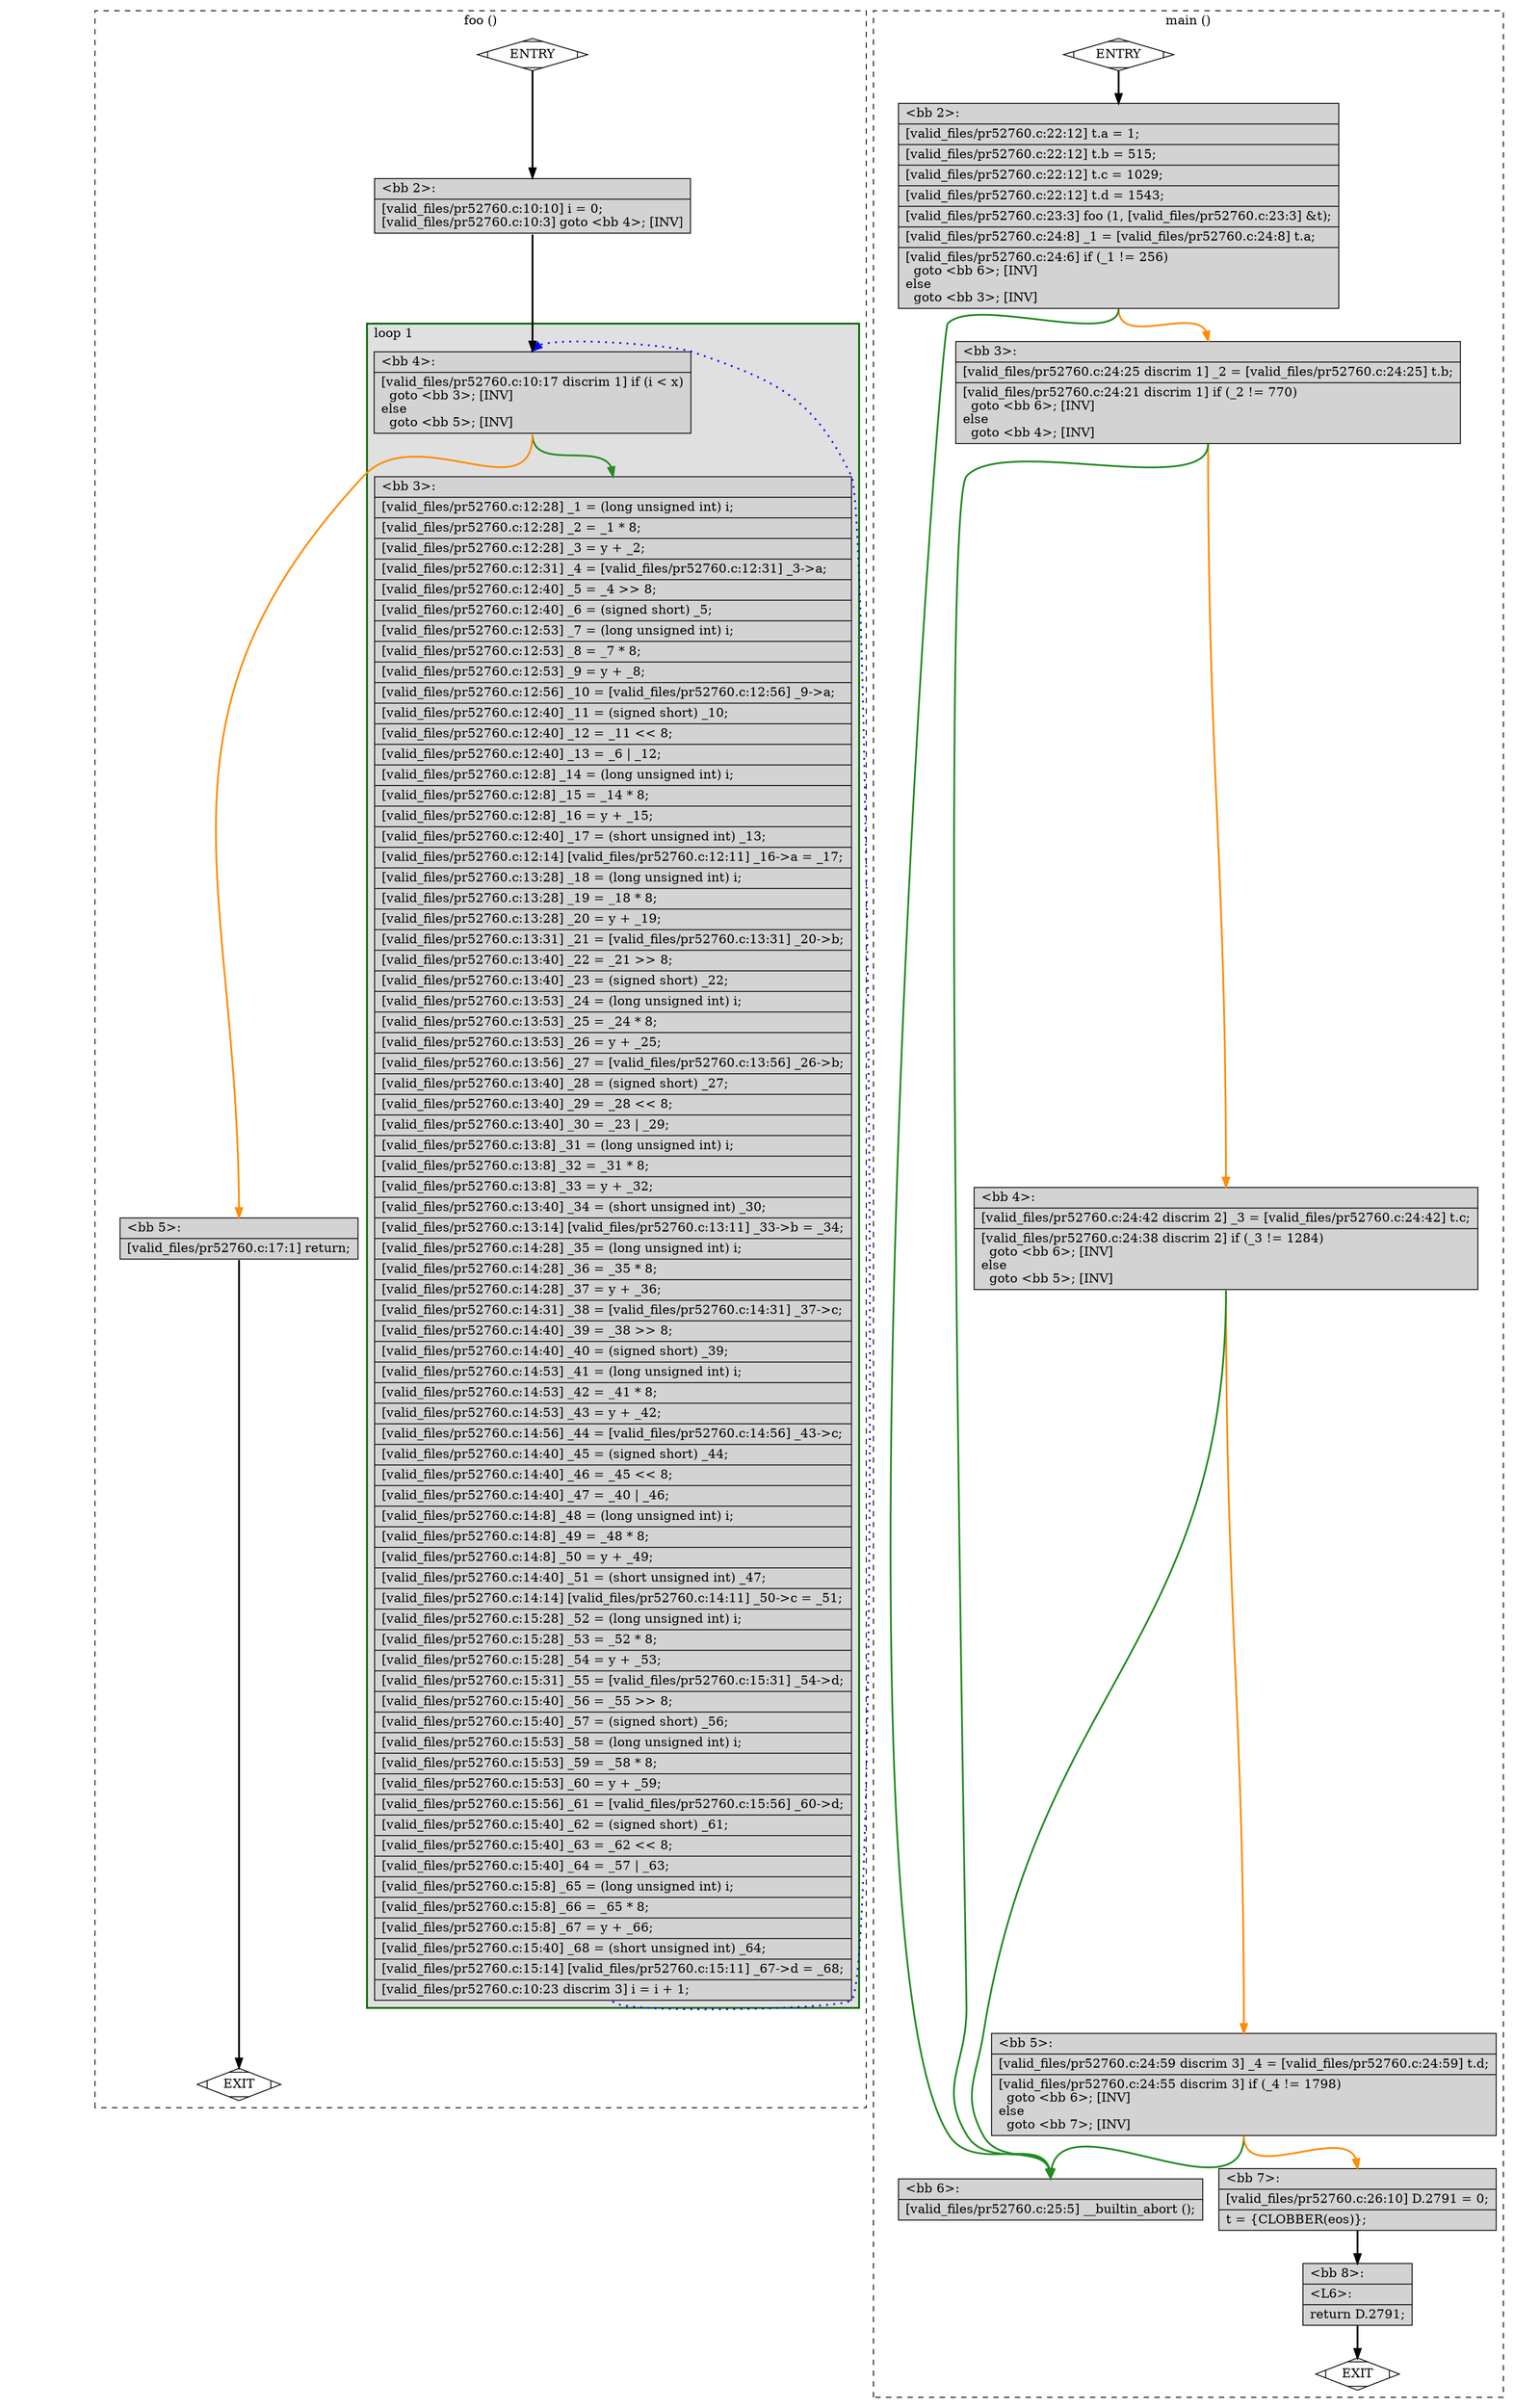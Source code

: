 digraph "a-pr52760.c.015t.cfg" {
overlap=false;
subgraph "cluster_foo" {
	style="dashed";
	color="black";
	label="foo ()";
	subgraph cluster_0_1 {
	style="filled";
	color="darkgreen";
	fillcolor="grey88";
	label="loop 1";
	labeljust=l;
	penwidth=2;
	fn_0_basic_block_4 [shape=record,style=filled,fillcolor=lightgrey,label="{\<bb\ 4\>:\l\
|[valid_files/pr52760.c:10:17\ discrim\ 1]\ if\ (i\ \<\ x)\l\
\ \ goto\ \<bb\ 3\>;\ [INV]\l\
else\l\
\ \ goto\ \<bb\ 5\>;\ [INV]\l\
}"];

	fn_0_basic_block_3 [shape=record,style=filled,fillcolor=lightgrey,label="{\<bb\ 3\>:\l\
|[valid_files/pr52760.c:12:28]\ _1\ =\ (long\ unsigned\ int)\ i;\l\
|[valid_files/pr52760.c:12:28]\ _2\ =\ _1\ *\ 8;\l\
|[valid_files/pr52760.c:12:28]\ _3\ =\ y\ +\ _2;\l\
|[valid_files/pr52760.c:12:31]\ _4\ =\ [valid_files/pr52760.c:12:31]\ _3-\>a;\l\
|[valid_files/pr52760.c:12:40]\ _5\ =\ _4\ \>\>\ 8;\l\
|[valid_files/pr52760.c:12:40]\ _6\ =\ (signed\ short)\ _5;\l\
|[valid_files/pr52760.c:12:53]\ _7\ =\ (long\ unsigned\ int)\ i;\l\
|[valid_files/pr52760.c:12:53]\ _8\ =\ _7\ *\ 8;\l\
|[valid_files/pr52760.c:12:53]\ _9\ =\ y\ +\ _8;\l\
|[valid_files/pr52760.c:12:56]\ _10\ =\ [valid_files/pr52760.c:12:56]\ _9-\>a;\l\
|[valid_files/pr52760.c:12:40]\ _11\ =\ (signed\ short)\ _10;\l\
|[valid_files/pr52760.c:12:40]\ _12\ =\ _11\ \<\<\ 8;\l\
|[valid_files/pr52760.c:12:40]\ _13\ =\ _6\ \|\ _12;\l\
|[valid_files/pr52760.c:12:8]\ _14\ =\ (long\ unsigned\ int)\ i;\l\
|[valid_files/pr52760.c:12:8]\ _15\ =\ _14\ *\ 8;\l\
|[valid_files/pr52760.c:12:8]\ _16\ =\ y\ +\ _15;\l\
|[valid_files/pr52760.c:12:40]\ _17\ =\ (short\ unsigned\ int)\ _13;\l\
|[valid_files/pr52760.c:12:14]\ [valid_files/pr52760.c:12:11]\ _16-\>a\ =\ _17;\l\
|[valid_files/pr52760.c:13:28]\ _18\ =\ (long\ unsigned\ int)\ i;\l\
|[valid_files/pr52760.c:13:28]\ _19\ =\ _18\ *\ 8;\l\
|[valid_files/pr52760.c:13:28]\ _20\ =\ y\ +\ _19;\l\
|[valid_files/pr52760.c:13:31]\ _21\ =\ [valid_files/pr52760.c:13:31]\ _20-\>b;\l\
|[valid_files/pr52760.c:13:40]\ _22\ =\ _21\ \>\>\ 8;\l\
|[valid_files/pr52760.c:13:40]\ _23\ =\ (signed\ short)\ _22;\l\
|[valid_files/pr52760.c:13:53]\ _24\ =\ (long\ unsigned\ int)\ i;\l\
|[valid_files/pr52760.c:13:53]\ _25\ =\ _24\ *\ 8;\l\
|[valid_files/pr52760.c:13:53]\ _26\ =\ y\ +\ _25;\l\
|[valid_files/pr52760.c:13:56]\ _27\ =\ [valid_files/pr52760.c:13:56]\ _26-\>b;\l\
|[valid_files/pr52760.c:13:40]\ _28\ =\ (signed\ short)\ _27;\l\
|[valid_files/pr52760.c:13:40]\ _29\ =\ _28\ \<\<\ 8;\l\
|[valid_files/pr52760.c:13:40]\ _30\ =\ _23\ \|\ _29;\l\
|[valid_files/pr52760.c:13:8]\ _31\ =\ (long\ unsigned\ int)\ i;\l\
|[valid_files/pr52760.c:13:8]\ _32\ =\ _31\ *\ 8;\l\
|[valid_files/pr52760.c:13:8]\ _33\ =\ y\ +\ _32;\l\
|[valid_files/pr52760.c:13:40]\ _34\ =\ (short\ unsigned\ int)\ _30;\l\
|[valid_files/pr52760.c:13:14]\ [valid_files/pr52760.c:13:11]\ _33-\>b\ =\ _34;\l\
|[valid_files/pr52760.c:14:28]\ _35\ =\ (long\ unsigned\ int)\ i;\l\
|[valid_files/pr52760.c:14:28]\ _36\ =\ _35\ *\ 8;\l\
|[valid_files/pr52760.c:14:28]\ _37\ =\ y\ +\ _36;\l\
|[valid_files/pr52760.c:14:31]\ _38\ =\ [valid_files/pr52760.c:14:31]\ _37-\>c;\l\
|[valid_files/pr52760.c:14:40]\ _39\ =\ _38\ \>\>\ 8;\l\
|[valid_files/pr52760.c:14:40]\ _40\ =\ (signed\ short)\ _39;\l\
|[valid_files/pr52760.c:14:53]\ _41\ =\ (long\ unsigned\ int)\ i;\l\
|[valid_files/pr52760.c:14:53]\ _42\ =\ _41\ *\ 8;\l\
|[valid_files/pr52760.c:14:53]\ _43\ =\ y\ +\ _42;\l\
|[valid_files/pr52760.c:14:56]\ _44\ =\ [valid_files/pr52760.c:14:56]\ _43-\>c;\l\
|[valid_files/pr52760.c:14:40]\ _45\ =\ (signed\ short)\ _44;\l\
|[valid_files/pr52760.c:14:40]\ _46\ =\ _45\ \<\<\ 8;\l\
|[valid_files/pr52760.c:14:40]\ _47\ =\ _40\ \|\ _46;\l\
|[valid_files/pr52760.c:14:8]\ _48\ =\ (long\ unsigned\ int)\ i;\l\
|[valid_files/pr52760.c:14:8]\ _49\ =\ _48\ *\ 8;\l\
|[valid_files/pr52760.c:14:8]\ _50\ =\ y\ +\ _49;\l\
|[valid_files/pr52760.c:14:40]\ _51\ =\ (short\ unsigned\ int)\ _47;\l\
|[valid_files/pr52760.c:14:14]\ [valid_files/pr52760.c:14:11]\ _50-\>c\ =\ _51;\l\
|[valid_files/pr52760.c:15:28]\ _52\ =\ (long\ unsigned\ int)\ i;\l\
|[valid_files/pr52760.c:15:28]\ _53\ =\ _52\ *\ 8;\l\
|[valid_files/pr52760.c:15:28]\ _54\ =\ y\ +\ _53;\l\
|[valid_files/pr52760.c:15:31]\ _55\ =\ [valid_files/pr52760.c:15:31]\ _54-\>d;\l\
|[valid_files/pr52760.c:15:40]\ _56\ =\ _55\ \>\>\ 8;\l\
|[valid_files/pr52760.c:15:40]\ _57\ =\ (signed\ short)\ _56;\l\
|[valid_files/pr52760.c:15:53]\ _58\ =\ (long\ unsigned\ int)\ i;\l\
|[valid_files/pr52760.c:15:53]\ _59\ =\ _58\ *\ 8;\l\
|[valid_files/pr52760.c:15:53]\ _60\ =\ y\ +\ _59;\l\
|[valid_files/pr52760.c:15:56]\ _61\ =\ [valid_files/pr52760.c:15:56]\ _60-\>d;\l\
|[valid_files/pr52760.c:15:40]\ _62\ =\ (signed\ short)\ _61;\l\
|[valid_files/pr52760.c:15:40]\ _63\ =\ _62\ \<\<\ 8;\l\
|[valid_files/pr52760.c:15:40]\ _64\ =\ _57\ \|\ _63;\l\
|[valid_files/pr52760.c:15:8]\ _65\ =\ (long\ unsigned\ int)\ i;\l\
|[valid_files/pr52760.c:15:8]\ _66\ =\ _65\ *\ 8;\l\
|[valid_files/pr52760.c:15:8]\ _67\ =\ y\ +\ _66;\l\
|[valid_files/pr52760.c:15:40]\ _68\ =\ (short\ unsigned\ int)\ _64;\l\
|[valid_files/pr52760.c:15:14]\ [valid_files/pr52760.c:15:11]\ _67-\>d\ =\ _68;\l\
|[valid_files/pr52760.c:10:23\ discrim\ 3]\ i\ =\ i\ +\ 1;\l\
}"];

	}
	fn_0_basic_block_0 [shape=Mdiamond,style=filled,fillcolor=white,label="ENTRY"];

	fn_0_basic_block_1 [shape=Mdiamond,style=filled,fillcolor=white,label="EXIT"];

	fn_0_basic_block_2 [shape=record,style=filled,fillcolor=lightgrey,label="{\<bb\ 2\>:\l\
|[valid_files/pr52760.c:10:10]\ i\ =\ 0;\l\
[valid_files/pr52760.c:10:3]\ goto\ \<bb\ 4\>;\ [INV]\l\
}"];

	fn_0_basic_block_5 [shape=record,style=filled,fillcolor=lightgrey,label="{\<bb\ 5\>:\l\
|[valid_files/pr52760.c:17:1]\ return;\l\
}"];

	fn_0_basic_block_0:s -> fn_0_basic_block_2:n [style="solid,bold",color=black,weight=100,constraint=true];
	fn_0_basic_block_2:s -> fn_0_basic_block_4:n [style="solid,bold",color=black,weight=100,constraint=true];
	fn_0_basic_block_3:s -> fn_0_basic_block_4:n [style="dotted,bold",color=blue,weight=10,constraint=false];
	fn_0_basic_block_4:s -> fn_0_basic_block_3:n [style="solid,bold",color=forestgreen,weight=10,constraint=true];
	fn_0_basic_block_4:s -> fn_0_basic_block_5:n [style="solid,bold",color=darkorange,weight=10,constraint=true];
	fn_0_basic_block_5:s -> fn_0_basic_block_1:n [style="solid,bold",color=black,weight=10,constraint=true];
	fn_0_basic_block_0:s -> fn_0_basic_block_1:n [style="invis",constraint=true];
}
subgraph "cluster_main" {
	style="dashed";
	color="black";
	label="main ()";
	fn_1_basic_block_0 [shape=Mdiamond,style=filled,fillcolor=white,label="ENTRY"];

	fn_1_basic_block_1 [shape=Mdiamond,style=filled,fillcolor=white,label="EXIT"];

	fn_1_basic_block_2 [shape=record,style=filled,fillcolor=lightgrey,label="{\<bb\ 2\>:\l\
|[valid_files/pr52760.c:22:12]\ t.a\ =\ 1;\l\
|[valid_files/pr52760.c:22:12]\ t.b\ =\ 515;\l\
|[valid_files/pr52760.c:22:12]\ t.c\ =\ 1029;\l\
|[valid_files/pr52760.c:22:12]\ t.d\ =\ 1543;\l\
|[valid_files/pr52760.c:23:3]\ foo\ (1,\ [valid_files/pr52760.c:23:3]\ &t);\l\
|[valid_files/pr52760.c:24:8]\ _1\ =\ [valid_files/pr52760.c:24:8]\ t.a;\l\
|[valid_files/pr52760.c:24:6]\ if\ (_1\ !=\ 256)\l\
\ \ goto\ \<bb\ 6\>;\ [INV]\l\
else\l\
\ \ goto\ \<bb\ 3\>;\ [INV]\l\
}"];

	fn_1_basic_block_3 [shape=record,style=filled,fillcolor=lightgrey,label="{\<bb\ 3\>:\l\
|[valid_files/pr52760.c:24:25\ discrim\ 1]\ _2\ =\ [valid_files/pr52760.c:24:25]\ t.b;\l\
|[valid_files/pr52760.c:24:21\ discrim\ 1]\ if\ (_2\ !=\ 770)\l\
\ \ goto\ \<bb\ 6\>;\ [INV]\l\
else\l\
\ \ goto\ \<bb\ 4\>;\ [INV]\l\
}"];

	fn_1_basic_block_4 [shape=record,style=filled,fillcolor=lightgrey,label="{\<bb\ 4\>:\l\
|[valid_files/pr52760.c:24:42\ discrim\ 2]\ _3\ =\ [valid_files/pr52760.c:24:42]\ t.c;\l\
|[valid_files/pr52760.c:24:38\ discrim\ 2]\ if\ (_3\ !=\ 1284)\l\
\ \ goto\ \<bb\ 6\>;\ [INV]\l\
else\l\
\ \ goto\ \<bb\ 5\>;\ [INV]\l\
}"];

	fn_1_basic_block_5 [shape=record,style=filled,fillcolor=lightgrey,label="{\<bb\ 5\>:\l\
|[valid_files/pr52760.c:24:59\ discrim\ 3]\ _4\ =\ [valid_files/pr52760.c:24:59]\ t.d;\l\
|[valid_files/pr52760.c:24:55\ discrim\ 3]\ if\ (_4\ !=\ 1798)\l\
\ \ goto\ \<bb\ 6\>;\ [INV]\l\
else\l\
\ \ goto\ \<bb\ 7\>;\ [INV]\l\
}"];

	fn_1_basic_block_6 [shape=record,style=filled,fillcolor=lightgrey,label="{\<bb\ 6\>:\l\
|[valid_files/pr52760.c:25:5]\ __builtin_abort\ ();\l\
}"];

	fn_1_basic_block_7 [shape=record,style=filled,fillcolor=lightgrey,label="{\<bb\ 7\>:\l\
|[valid_files/pr52760.c:26:10]\ D.2791\ =\ 0;\l\
|t\ =\ \{CLOBBER(eos)\};\l\
}"];

	fn_1_basic_block_8 [shape=record,style=filled,fillcolor=lightgrey,label="{\<bb\ 8\>:\l\
|\<L6\>:\l\
|return\ D.2791;\l\
}"];

	fn_1_basic_block_0:s -> fn_1_basic_block_2:n [style="solid,bold",color=black,weight=100,constraint=true];
	fn_1_basic_block_2:s -> fn_1_basic_block_6:n [style="solid,bold",color=forestgreen,weight=10,constraint=true];
	fn_1_basic_block_2:s -> fn_1_basic_block_3:n [style="solid,bold",color=darkorange,weight=10,constraint=true];
	fn_1_basic_block_3:s -> fn_1_basic_block_6:n [style="solid,bold",color=forestgreen,weight=10,constraint=true];
	fn_1_basic_block_3:s -> fn_1_basic_block_4:n [style="solid,bold",color=darkorange,weight=10,constraint=true];
	fn_1_basic_block_4:s -> fn_1_basic_block_6:n [style="solid,bold",color=forestgreen,weight=10,constraint=true];
	fn_1_basic_block_4:s -> fn_1_basic_block_5:n [style="solid,bold",color=darkorange,weight=10,constraint=true];
	fn_1_basic_block_5:s -> fn_1_basic_block_6:n [style="solid,bold",color=forestgreen,weight=10,constraint=true];
	fn_1_basic_block_5:s -> fn_1_basic_block_7:n [style="solid,bold",color=darkorange,weight=10,constraint=true];
	fn_1_basic_block_7:s -> fn_1_basic_block_8:n [style="solid,bold",color=black,weight=100,constraint=true];
	fn_1_basic_block_8:s -> fn_1_basic_block_1:n [style="solid,bold",color=black,weight=10,constraint=true];
	fn_1_basic_block_0:s -> fn_1_basic_block_1:n [style="invis",constraint=true];
}
}
